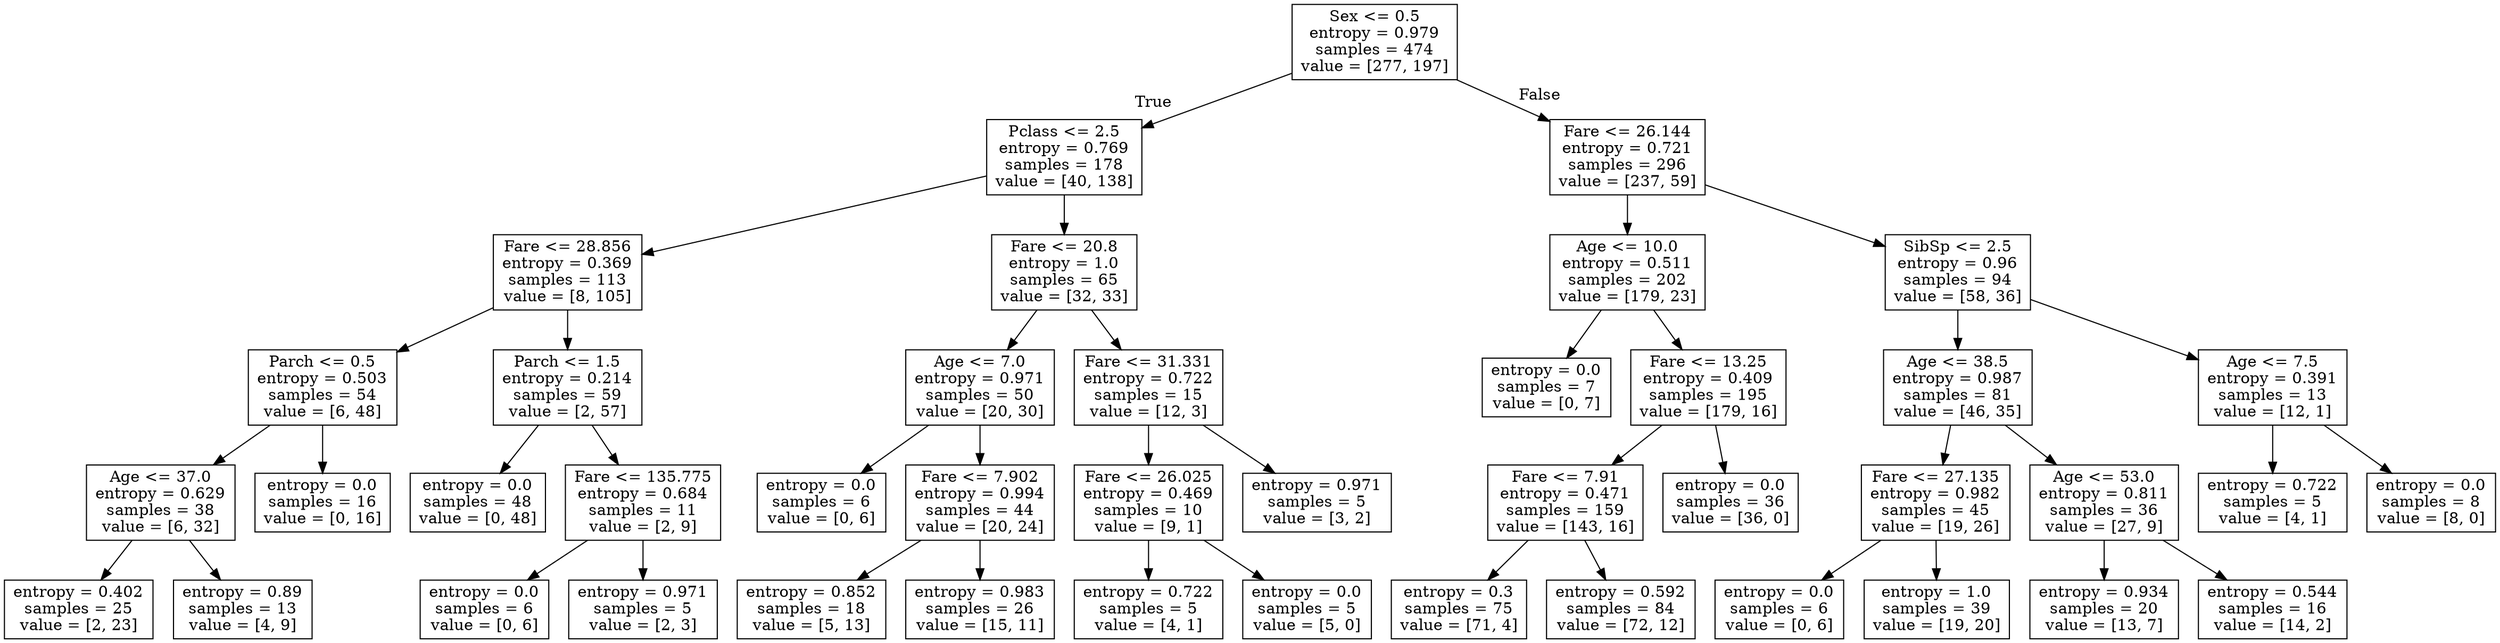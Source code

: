 digraph Tree {
node [shape=box] ;
0 [label="Sex <= 0.5\nentropy = 0.979\nsamples = 474\nvalue = [277, 197]"] ;
1 [label="Pclass <= 2.5\nentropy = 0.769\nsamples = 178\nvalue = [40, 138]"] ;
0 -> 1 [labeldistance=2.5, labelangle=45, headlabel="True"] ;
2 [label="Fare <= 28.856\nentropy = 0.369\nsamples = 113\nvalue = [8, 105]"] ;
1 -> 2 ;
3 [label="Parch <= 0.5\nentropy = 0.503\nsamples = 54\nvalue = [6, 48]"] ;
2 -> 3 ;
4 [label="Age <= 37.0\nentropy = 0.629\nsamples = 38\nvalue = [6, 32]"] ;
3 -> 4 ;
5 [label="entropy = 0.402\nsamples = 25\nvalue = [2, 23]"] ;
4 -> 5 ;
6 [label="entropy = 0.89\nsamples = 13\nvalue = [4, 9]"] ;
4 -> 6 ;
7 [label="entropy = 0.0\nsamples = 16\nvalue = [0, 16]"] ;
3 -> 7 ;
8 [label="Parch <= 1.5\nentropy = 0.214\nsamples = 59\nvalue = [2, 57]"] ;
2 -> 8 ;
9 [label="entropy = 0.0\nsamples = 48\nvalue = [0, 48]"] ;
8 -> 9 ;
10 [label="Fare <= 135.775\nentropy = 0.684\nsamples = 11\nvalue = [2, 9]"] ;
8 -> 10 ;
11 [label="entropy = 0.0\nsamples = 6\nvalue = [0, 6]"] ;
10 -> 11 ;
12 [label="entropy = 0.971\nsamples = 5\nvalue = [2, 3]"] ;
10 -> 12 ;
13 [label="Fare <= 20.8\nentropy = 1.0\nsamples = 65\nvalue = [32, 33]"] ;
1 -> 13 ;
14 [label="Age <= 7.0\nentropy = 0.971\nsamples = 50\nvalue = [20, 30]"] ;
13 -> 14 ;
15 [label="entropy = 0.0\nsamples = 6\nvalue = [0, 6]"] ;
14 -> 15 ;
16 [label="Fare <= 7.902\nentropy = 0.994\nsamples = 44\nvalue = [20, 24]"] ;
14 -> 16 ;
17 [label="entropy = 0.852\nsamples = 18\nvalue = [5, 13]"] ;
16 -> 17 ;
18 [label="entropy = 0.983\nsamples = 26\nvalue = [15, 11]"] ;
16 -> 18 ;
19 [label="Fare <= 31.331\nentropy = 0.722\nsamples = 15\nvalue = [12, 3]"] ;
13 -> 19 ;
20 [label="Fare <= 26.025\nentropy = 0.469\nsamples = 10\nvalue = [9, 1]"] ;
19 -> 20 ;
21 [label="entropy = 0.722\nsamples = 5\nvalue = [4, 1]"] ;
20 -> 21 ;
22 [label="entropy = 0.0\nsamples = 5\nvalue = [5, 0]"] ;
20 -> 22 ;
23 [label="entropy = 0.971\nsamples = 5\nvalue = [3, 2]"] ;
19 -> 23 ;
24 [label="Fare <= 26.144\nentropy = 0.721\nsamples = 296\nvalue = [237, 59]"] ;
0 -> 24 [labeldistance=2.5, labelangle=-45, headlabel="False"] ;
25 [label="Age <= 10.0\nentropy = 0.511\nsamples = 202\nvalue = [179, 23]"] ;
24 -> 25 ;
26 [label="entropy = 0.0\nsamples = 7\nvalue = [0, 7]"] ;
25 -> 26 ;
27 [label="Fare <= 13.25\nentropy = 0.409\nsamples = 195\nvalue = [179, 16]"] ;
25 -> 27 ;
28 [label="Fare <= 7.91\nentropy = 0.471\nsamples = 159\nvalue = [143, 16]"] ;
27 -> 28 ;
29 [label="entropy = 0.3\nsamples = 75\nvalue = [71, 4]"] ;
28 -> 29 ;
30 [label="entropy = 0.592\nsamples = 84\nvalue = [72, 12]"] ;
28 -> 30 ;
31 [label="entropy = 0.0\nsamples = 36\nvalue = [36, 0]"] ;
27 -> 31 ;
32 [label="SibSp <= 2.5\nentropy = 0.96\nsamples = 94\nvalue = [58, 36]"] ;
24 -> 32 ;
33 [label="Age <= 38.5\nentropy = 0.987\nsamples = 81\nvalue = [46, 35]"] ;
32 -> 33 ;
34 [label="Fare <= 27.135\nentropy = 0.982\nsamples = 45\nvalue = [19, 26]"] ;
33 -> 34 ;
35 [label="entropy = 0.0\nsamples = 6\nvalue = [0, 6]"] ;
34 -> 35 ;
36 [label="entropy = 1.0\nsamples = 39\nvalue = [19, 20]"] ;
34 -> 36 ;
37 [label="Age <= 53.0\nentropy = 0.811\nsamples = 36\nvalue = [27, 9]"] ;
33 -> 37 ;
38 [label="entropy = 0.934\nsamples = 20\nvalue = [13, 7]"] ;
37 -> 38 ;
39 [label="entropy = 0.544\nsamples = 16\nvalue = [14, 2]"] ;
37 -> 39 ;
40 [label="Age <= 7.5\nentropy = 0.391\nsamples = 13\nvalue = [12, 1]"] ;
32 -> 40 ;
41 [label="entropy = 0.722\nsamples = 5\nvalue = [4, 1]"] ;
40 -> 41 ;
42 [label="entropy = 0.0\nsamples = 8\nvalue = [8, 0]"] ;
40 -> 42 ;
}